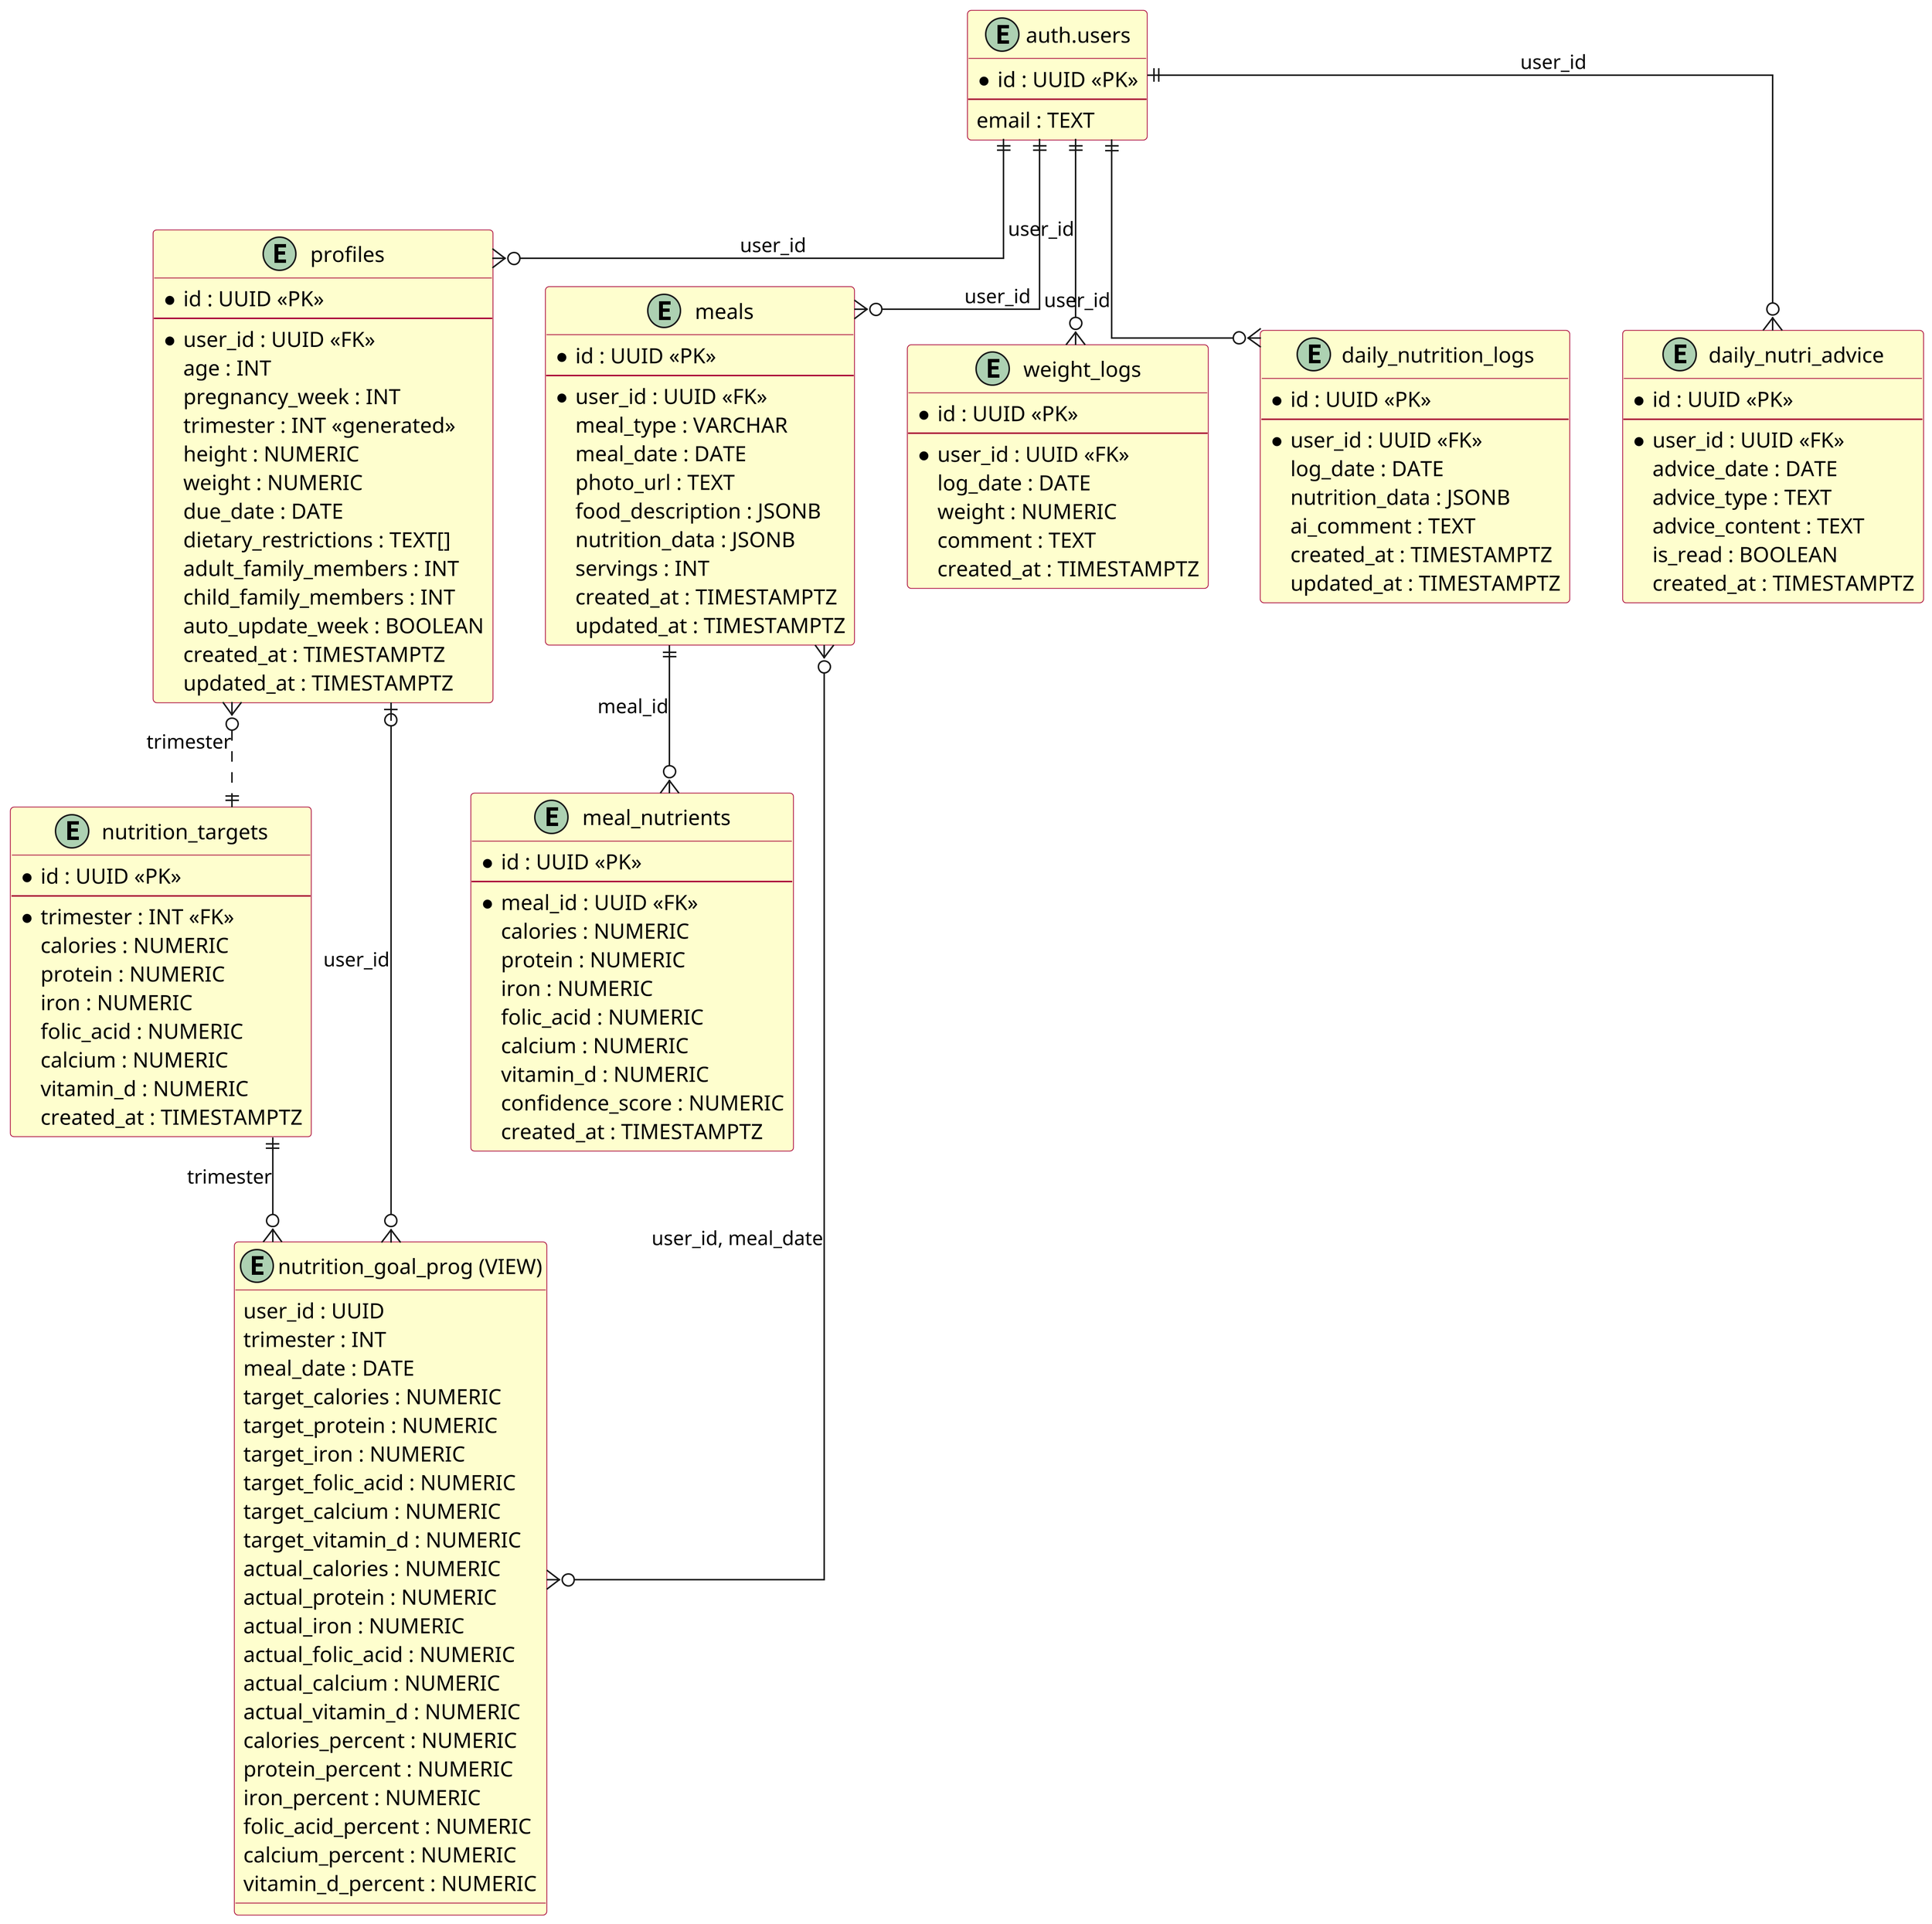 @startuml Maternal Nutrition System ER Diagram

' Styling
skinparam linetype ortho
skinparam dpi 300
skinparam PackageStyle rectangle
skinparam Shadowing false
skinparam ClassBackgroundColor #FEFECE
skinparam ClassBorderColor #A80036
skinparam NoteBorderColor #A80036
skinparam NoteBackgroundColor #FEFECE

' Core Tables
entity "profiles" as profiles {
  * id : UUID <<PK>>
  --
  * user_id : UUID <<FK>>
  age : INT
  pregnancy_week : INT
  trimester : INT <<generated>>
  height : NUMERIC
  weight : NUMERIC
  due_date : DATE
  dietary_restrictions : TEXT[]
  adult_family_members : INT
  child_family_members : INT
  auto_update_week : BOOLEAN
  created_at : TIMESTAMPTZ
  updated_at : TIMESTAMPTZ
}

entity "meals" as meals {
  * id : UUID <<PK>>
  --
  * user_id : UUID <<FK>>
  meal_type : VARCHAR
  meal_date : DATE
  photo_url : TEXT
  food_description : JSONB
  nutrition_data : JSONB
  servings : INT
  created_at : TIMESTAMPTZ
  updated_at : TIMESTAMPTZ
}

entity "meal_nutrients" as meal_nutrients {
  * id : UUID <<PK>>
  --
  * meal_id : UUID <<FK>>
  calories : NUMERIC
  protein : NUMERIC
  iron : NUMERIC
  folic_acid : NUMERIC
  calcium : NUMERIC
  vitamin_d : NUMERIC
  confidence_score : NUMERIC
  created_at : TIMESTAMPTZ
}

entity "nutrition_targets" as nutrition_targets {
  * id : UUID <<PK>>
  --
  * trimester : INT <<FK>>
  calories : NUMERIC
  protein : NUMERIC
  iron : NUMERIC
  folic_acid : NUMERIC
  calcium : NUMERIC
  vitamin_d : NUMERIC
  created_at : TIMESTAMPTZ
}

' Support Tables
entity "weight_logs" as weight_logs {
  * id : UUID <<PK>>
  --
  * user_id : UUID <<FK>>
  log_date : DATE
  weight : NUMERIC
  comment : TEXT
  created_at : TIMESTAMPTZ
}

entity "daily_nutrition_logs" as daily_nutrition_logs {
  * id : UUID <<PK>>
  --
  * user_id : UUID <<FK>>
  log_date : DATE
  nutrition_data : JSONB
  ai_comment : TEXT
  created_at : TIMESTAMPTZ
  updated_at : TIMESTAMPTZ
}

entity "daily_nutri_advice" as daily_nutri_advice {
  * id : UUID <<PK>>
  --
  * user_id : UUID <<FK>>
  advice_date : DATE
  advice_type : TEXT
  advice_content : TEXT
  is_read : BOOLEAN
  created_at : TIMESTAMPTZ
}

' View
entity "nutrition_goal_prog (VIEW)" as nutrition_goal_prog {
  user_id : UUID
  trimester : INT
  meal_date : DATE
  target_calories : NUMERIC
  target_protein : NUMERIC
  target_iron : NUMERIC
  target_folic_acid : NUMERIC
  target_calcium : NUMERIC
  target_vitamin_d : NUMERIC
  actual_calories : NUMERIC
  actual_protein : NUMERIC
  actual_iron : NUMERIC
  actual_folic_acid : NUMERIC
  actual_calcium : NUMERIC
  actual_vitamin_d : NUMERIC
  calories_percent : NUMERIC
  protein_percent : NUMERIC
  iron_percent : NUMERIC
  folic_acid_percent : NUMERIC
  calcium_percent : NUMERIC
  vitamin_d_percent : NUMERIC
}

' Auth Table
entity "auth.users" as auth_users {
  * id : UUID <<PK>>
  --
  email : TEXT
  ' Other Supabase Auth fields
}

' Relationships
auth_users ||--o{ profiles : "user_id"
auth_users ||--o{ meals : "user_id"
auth_users ||--o{ weight_logs : "user_id"
auth_users ||--o{ daily_nutrition_logs : "user_id"
auth_users ||--o{ daily_nutri_advice : "user_id"

profiles |o--o{ nutrition_goal_prog : "user_id"
profiles }o..|| nutrition_targets : "trimester"

meals ||--o{ meal_nutrients : "meal_id"
meals }o--o{ nutrition_goal_prog : "user_id, meal_date"

nutrition_targets ||--o{ nutrition_goal_prog : "trimester"

@enduml